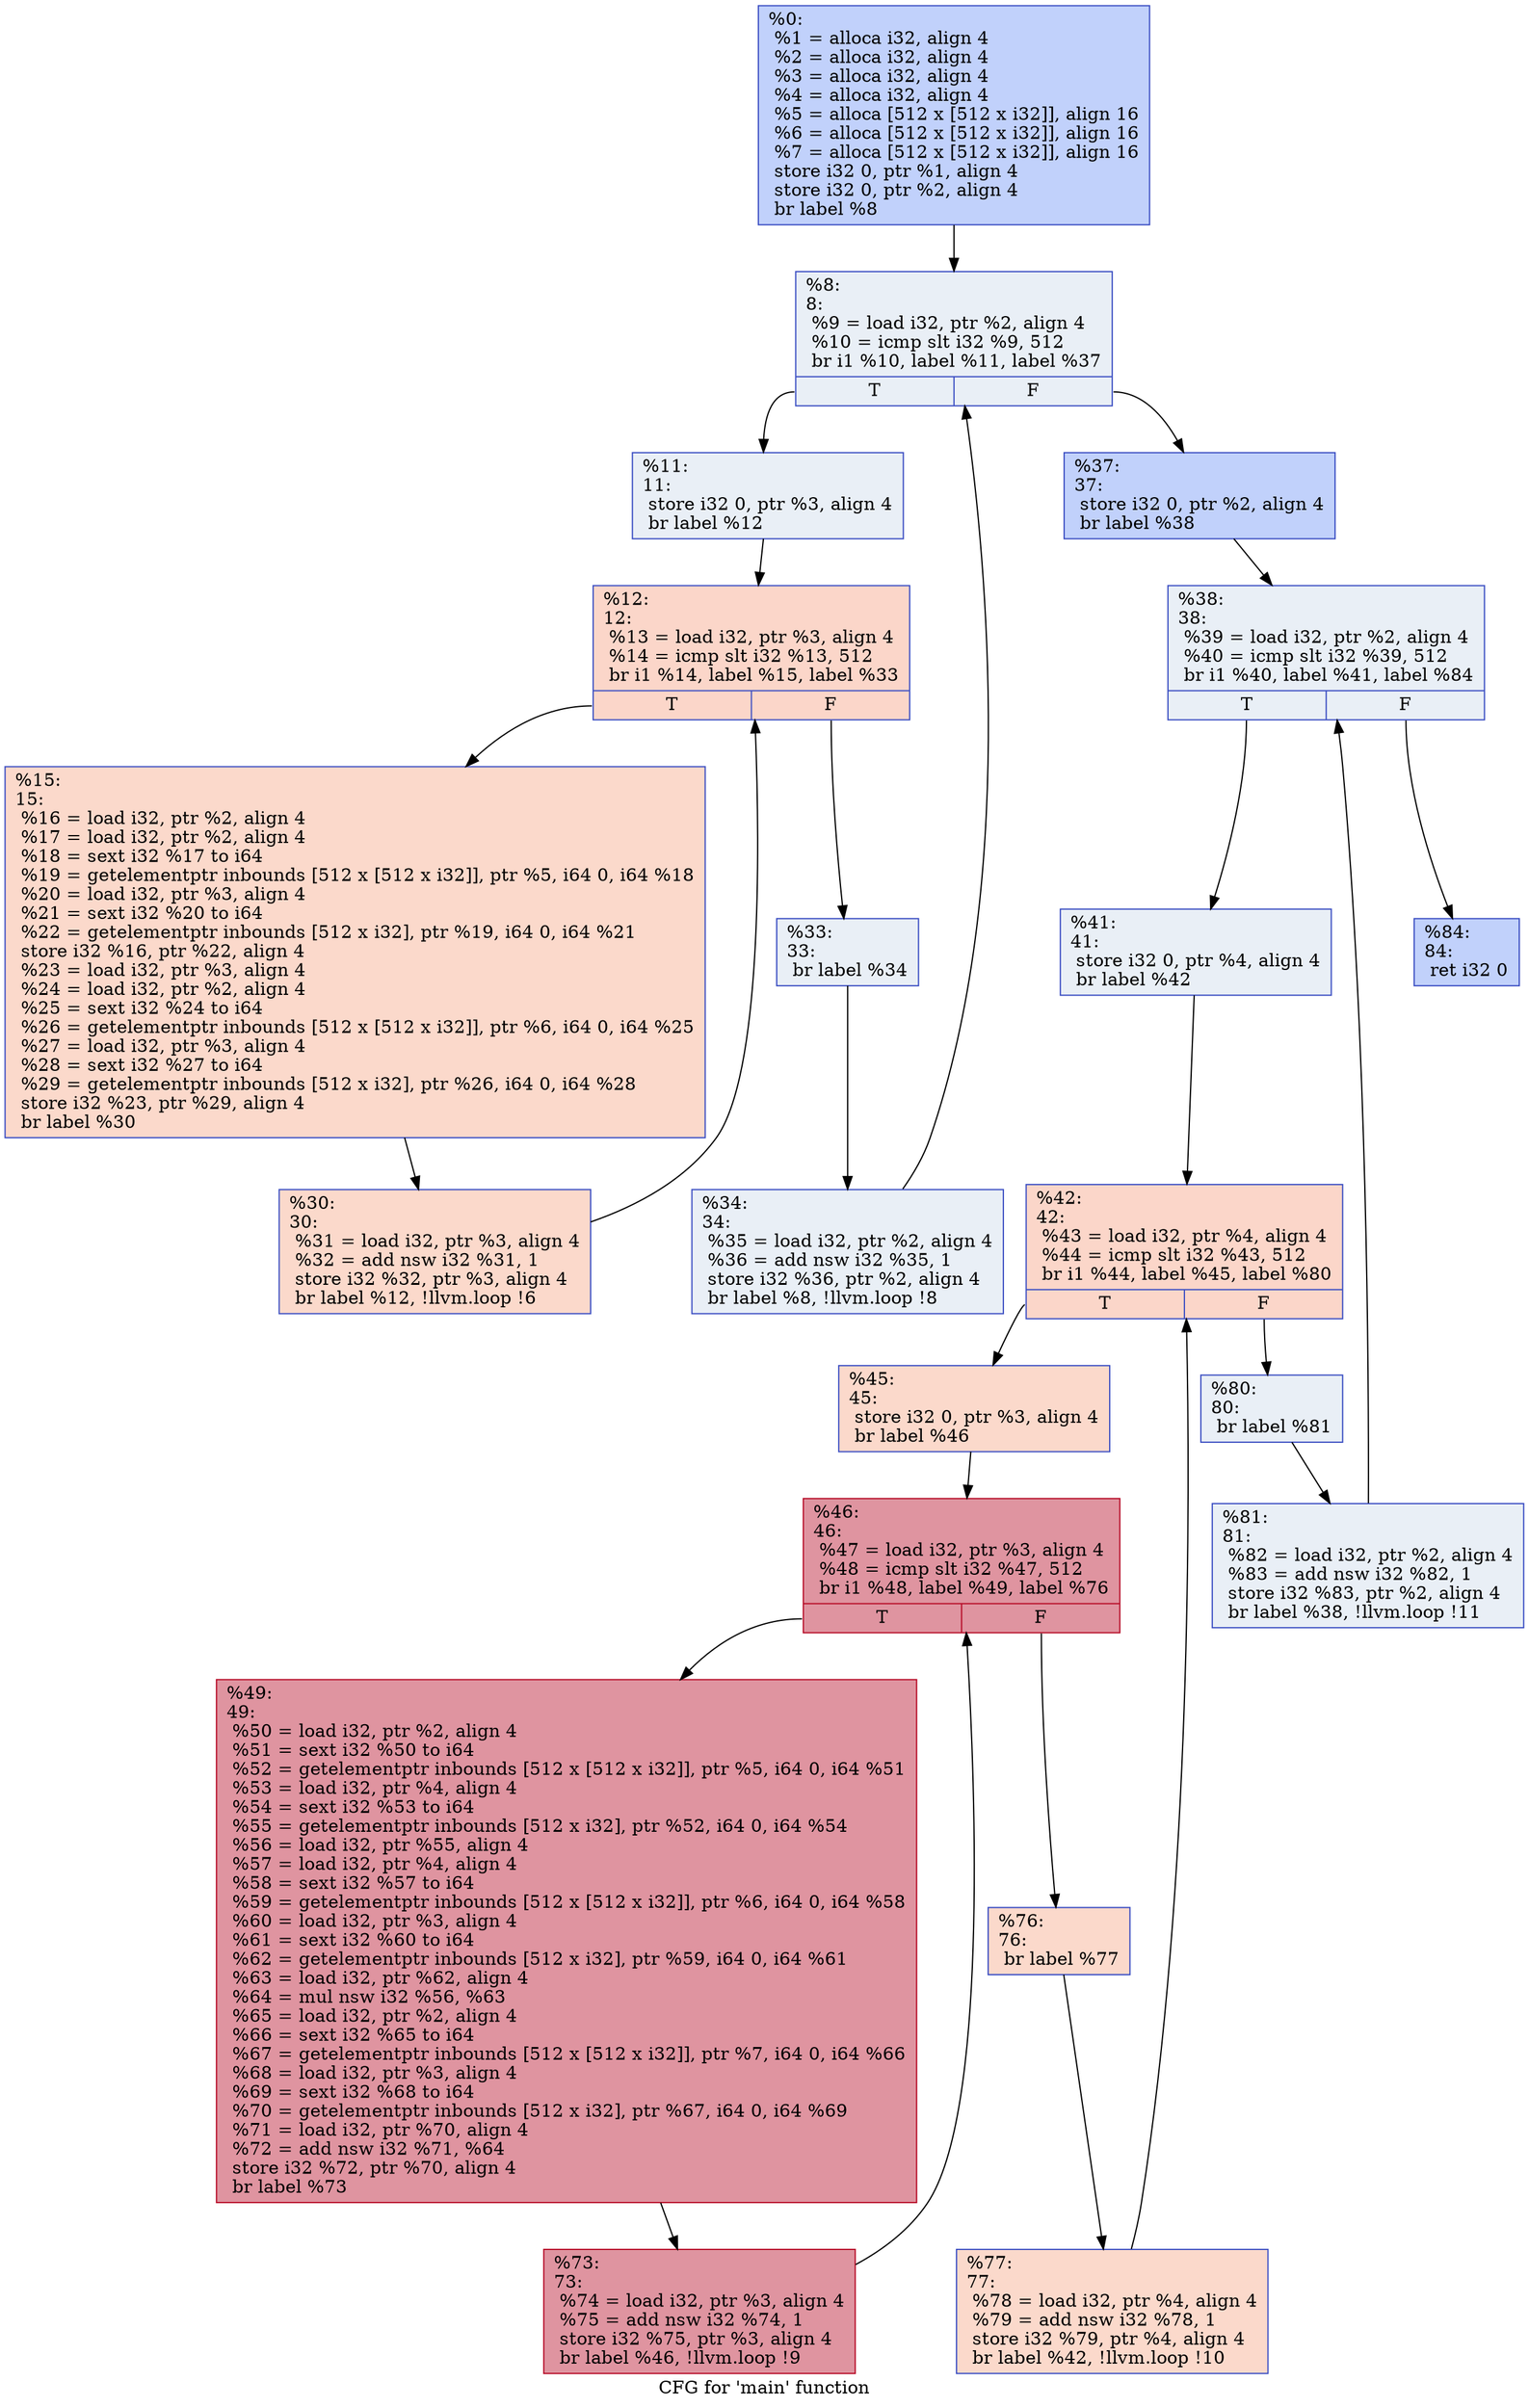 digraph "CFG for 'main' function" {
	label="CFG for 'main' function";

	Node0x55da38c7bd20 [shape=record,color="#3d50c3ff", style=filled, fillcolor="#7396f570",label="{%0:\l  %1 = alloca i32, align 4\l  %2 = alloca i32, align 4\l  %3 = alloca i32, align 4\l  %4 = alloca i32, align 4\l  %5 = alloca [512 x [512 x i32]], align 16\l  %6 = alloca [512 x [512 x i32]], align 16\l  %7 = alloca [512 x [512 x i32]], align 16\l  store i32 0, ptr %1, align 4\l  store i32 0, ptr %2, align 4\l  br label %8\l}"];
	Node0x55da38c7bd20 -> Node0x55da38c81600;
	Node0x55da38c81600 [shape=record,color="#3d50c3ff", style=filled, fillcolor="#cedaeb70",label="{%8:\l8:                                                \l  %9 = load i32, ptr %2, align 4\l  %10 = icmp slt i32 %9, 512\l  br i1 %10, label %11, label %37\l|{<s0>T|<s1>F}}"];
	Node0x55da38c81600:s0 -> Node0x55da38c81650;
	Node0x55da38c81600:s1 -> Node0x55da38c81830;
	Node0x55da38c81650 [shape=record,color="#3d50c3ff", style=filled, fillcolor="#cedaeb70",label="{%11:\l11:                                               \l  store i32 0, ptr %3, align 4\l  br label %12\l}"];
	Node0x55da38c81650 -> Node0x55da38c816a0;
	Node0x55da38c816a0 [shape=record,color="#3d50c3ff", style=filled, fillcolor="#f6a38570",label="{%12:\l12:                                               \l  %13 = load i32, ptr %3, align 4\l  %14 = icmp slt i32 %13, 512\l  br i1 %14, label %15, label %33\l|{<s0>T|<s1>F}}"];
	Node0x55da38c816a0:s0 -> Node0x55da38c816f0;
	Node0x55da38c816a0:s1 -> Node0x55da38c81790;
	Node0x55da38c816f0 [shape=record,color="#3d50c3ff", style=filled, fillcolor="#f7a88970",label="{%15:\l15:                                               \l  %16 = load i32, ptr %2, align 4\l  %17 = load i32, ptr %2, align 4\l  %18 = sext i32 %17 to i64\l  %19 = getelementptr inbounds [512 x [512 x i32]], ptr %5, i64 0, i64 %18\l  %20 = load i32, ptr %3, align 4\l  %21 = sext i32 %20 to i64\l  %22 = getelementptr inbounds [512 x i32], ptr %19, i64 0, i64 %21\l  store i32 %16, ptr %22, align 4\l  %23 = load i32, ptr %3, align 4\l  %24 = load i32, ptr %2, align 4\l  %25 = sext i32 %24 to i64\l  %26 = getelementptr inbounds [512 x [512 x i32]], ptr %6, i64 0, i64 %25\l  %27 = load i32, ptr %3, align 4\l  %28 = sext i32 %27 to i64\l  %29 = getelementptr inbounds [512 x i32], ptr %26, i64 0, i64 %28\l  store i32 %23, ptr %29, align 4\l  br label %30\l}"];
	Node0x55da38c816f0 -> Node0x55da38c81740;
	Node0x55da38c81740 [shape=record,color="#3d50c3ff", style=filled, fillcolor="#f7a88970",label="{%30:\l30:                                               \l  %31 = load i32, ptr %3, align 4\l  %32 = add nsw i32 %31, 1\l  store i32 %32, ptr %3, align 4\l  br label %12, !llvm.loop !6\l}"];
	Node0x55da38c81740 -> Node0x55da38c816a0;
	Node0x55da38c81790 [shape=record,color="#3d50c3ff", style=filled, fillcolor="#cedaeb70",label="{%33:\l33:                                               \l  br label %34\l}"];
	Node0x55da38c81790 -> Node0x55da38c817e0;
	Node0x55da38c817e0 [shape=record,color="#3d50c3ff", style=filled, fillcolor="#cedaeb70",label="{%34:\l34:                                               \l  %35 = load i32, ptr %2, align 4\l  %36 = add nsw i32 %35, 1\l  store i32 %36, ptr %2, align 4\l  br label %8, !llvm.loop !8\l}"];
	Node0x55da38c817e0 -> Node0x55da38c81600;
	Node0x55da38c81830 [shape=record,color="#3d50c3ff", style=filled, fillcolor="#7396f570",label="{%37:\l37:                                               \l  store i32 0, ptr %2, align 4\l  br label %38\l}"];
	Node0x55da38c81830 -> Node0x55da38c81880;
	Node0x55da38c81880 [shape=record,color="#3d50c3ff", style=filled, fillcolor="#cedaeb70",label="{%38:\l38:                                               \l  %39 = load i32, ptr %2, align 4\l  %40 = icmp slt i32 %39, 512\l  br i1 %40, label %41, label %84\l|{<s0>T|<s1>F}}"];
	Node0x55da38c81880:s0 -> Node0x55da38c818d0;
	Node0x55da38c81880:s1 -> Node0x55da38c81bf0;
	Node0x55da38c818d0 [shape=record,color="#3d50c3ff", style=filled, fillcolor="#cedaeb70",label="{%41:\l41:                                               \l  store i32 0, ptr %4, align 4\l  br label %42\l}"];
	Node0x55da38c818d0 -> Node0x55da38c81920;
	Node0x55da38c81920 [shape=record,color="#3d50c3ff", style=filled, fillcolor="#f6a38570",label="{%42:\l42:                                               \l  %43 = load i32, ptr %4, align 4\l  %44 = icmp slt i32 %43, 512\l  br i1 %44, label %45, label %80\l|{<s0>T|<s1>F}}"];
	Node0x55da38c81920:s0 -> Node0x55da38c81970;
	Node0x55da38c81920:s1 -> Node0x55da38c81b50;
	Node0x55da38c81970 [shape=record,color="#3d50c3ff", style=filled, fillcolor="#f7a88970",label="{%45:\l45:                                               \l  store i32 0, ptr %3, align 4\l  br label %46\l}"];
	Node0x55da38c81970 -> Node0x55da38c819c0;
	Node0x55da38c819c0 [shape=record,color="#b70d28ff", style=filled, fillcolor="#b70d2870",label="{%46:\l46:                                               \l  %47 = load i32, ptr %3, align 4\l  %48 = icmp slt i32 %47, 512\l  br i1 %48, label %49, label %76\l|{<s0>T|<s1>F}}"];
	Node0x55da38c819c0:s0 -> Node0x55da38c81a10;
	Node0x55da38c819c0:s1 -> Node0x55da38c81ab0;
	Node0x55da38c81a10 [shape=record,color="#b70d28ff", style=filled, fillcolor="#b70d2870",label="{%49:\l49:                                               \l  %50 = load i32, ptr %2, align 4\l  %51 = sext i32 %50 to i64\l  %52 = getelementptr inbounds [512 x [512 x i32]], ptr %5, i64 0, i64 %51\l  %53 = load i32, ptr %4, align 4\l  %54 = sext i32 %53 to i64\l  %55 = getelementptr inbounds [512 x i32], ptr %52, i64 0, i64 %54\l  %56 = load i32, ptr %55, align 4\l  %57 = load i32, ptr %4, align 4\l  %58 = sext i32 %57 to i64\l  %59 = getelementptr inbounds [512 x [512 x i32]], ptr %6, i64 0, i64 %58\l  %60 = load i32, ptr %3, align 4\l  %61 = sext i32 %60 to i64\l  %62 = getelementptr inbounds [512 x i32], ptr %59, i64 0, i64 %61\l  %63 = load i32, ptr %62, align 4\l  %64 = mul nsw i32 %56, %63\l  %65 = load i32, ptr %2, align 4\l  %66 = sext i32 %65 to i64\l  %67 = getelementptr inbounds [512 x [512 x i32]], ptr %7, i64 0, i64 %66\l  %68 = load i32, ptr %3, align 4\l  %69 = sext i32 %68 to i64\l  %70 = getelementptr inbounds [512 x i32], ptr %67, i64 0, i64 %69\l  %71 = load i32, ptr %70, align 4\l  %72 = add nsw i32 %71, %64\l  store i32 %72, ptr %70, align 4\l  br label %73\l}"];
	Node0x55da38c81a10 -> Node0x55da38c81a60;
	Node0x55da38c81a60 [shape=record,color="#b70d28ff", style=filled, fillcolor="#b70d2870",label="{%73:\l73:                                               \l  %74 = load i32, ptr %3, align 4\l  %75 = add nsw i32 %74, 1\l  store i32 %75, ptr %3, align 4\l  br label %46, !llvm.loop !9\l}"];
	Node0x55da38c81a60 -> Node0x55da38c819c0;
	Node0x55da38c81ab0 [shape=record,color="#3d50c3ff", style=filled, fillcolor="#f7a88970",label="{%76:\l76:                                               \l  br label %77\l}"];
	Node0x55da38c81ab0 -> Node0x55da38c81b00;
	Node0x55da38c81b00 [shape=record,color="#3d50c3ff", style=filled, fillcolor="#f7a88970",label="{%77:\l77:                                               \l  %78 = load i32, ptr %4, align 4\l  %79 = add nsw i32 %78, 1\l  store i32 %79, ptr %4, align 4\l  br label %42, !llvm.loop !10\l}"];
	Node0x55da38c81b00 -> Node0x55da38c81920;
	Node0x55da38c81b50 [shape=record,color="#3d50c3ff", style=filled, fillcolor="#cedaeb70",label="{%80:\l80:                                               \l  br label %81\l}"];
	Node0x55da38c81b50 -> Node0x55da38c81ba0;
	Node0x55da38c81ba0 [shape=record,color="#3d50c3ff", style=filled, fillcolor="#cedaeb70",label="{%81:\l81:                                               \l  %82 = load i32, ptr %2, align 4\l  %83 = add nsw i32 %82, 1\l  store i32 %83, ptr %2, align 4\l  br label %38, !llvm.loop !11\l}"];
	Node0x55da38c81ba0 -> Node0x55da38c81880;
	Node0x55da38c81bf0 [shape=record,color="#3d50c3ff", style=filled, fillcolor="#7396f570",label="{%84:\l84:                                               \l  ret i32 0\l}"];
}
